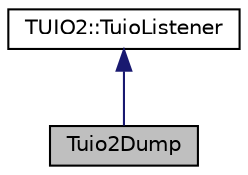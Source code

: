 digraph "Tuio2Dump"
{
 // LATEX_PDF_SIZE
  edge [fontname="Helvetica",fontsize="10",labelfontname="Helvetica",labelfontsize="10"];
  node [fontname="Helvetica",fontsize="10",shape=record];
  Node1 [label="Tuio2Dump",height=0.2,width=0.4,color="black", fillcolor="grey75", style="filled", fontcolor="black",tooltip=" "];
  Node2 -> Node1 [dir="back",color="midnightblue",fontsize="10",style="solid",fontname="Helvetica"];
  Node2 [label="TUIO2::TuioListener",height=0.2,width=0.4,color="black", fillcolor="white", style="filled",URL="$classTUIO2_1_1TuioListener.html",tooltip=" "];
}
